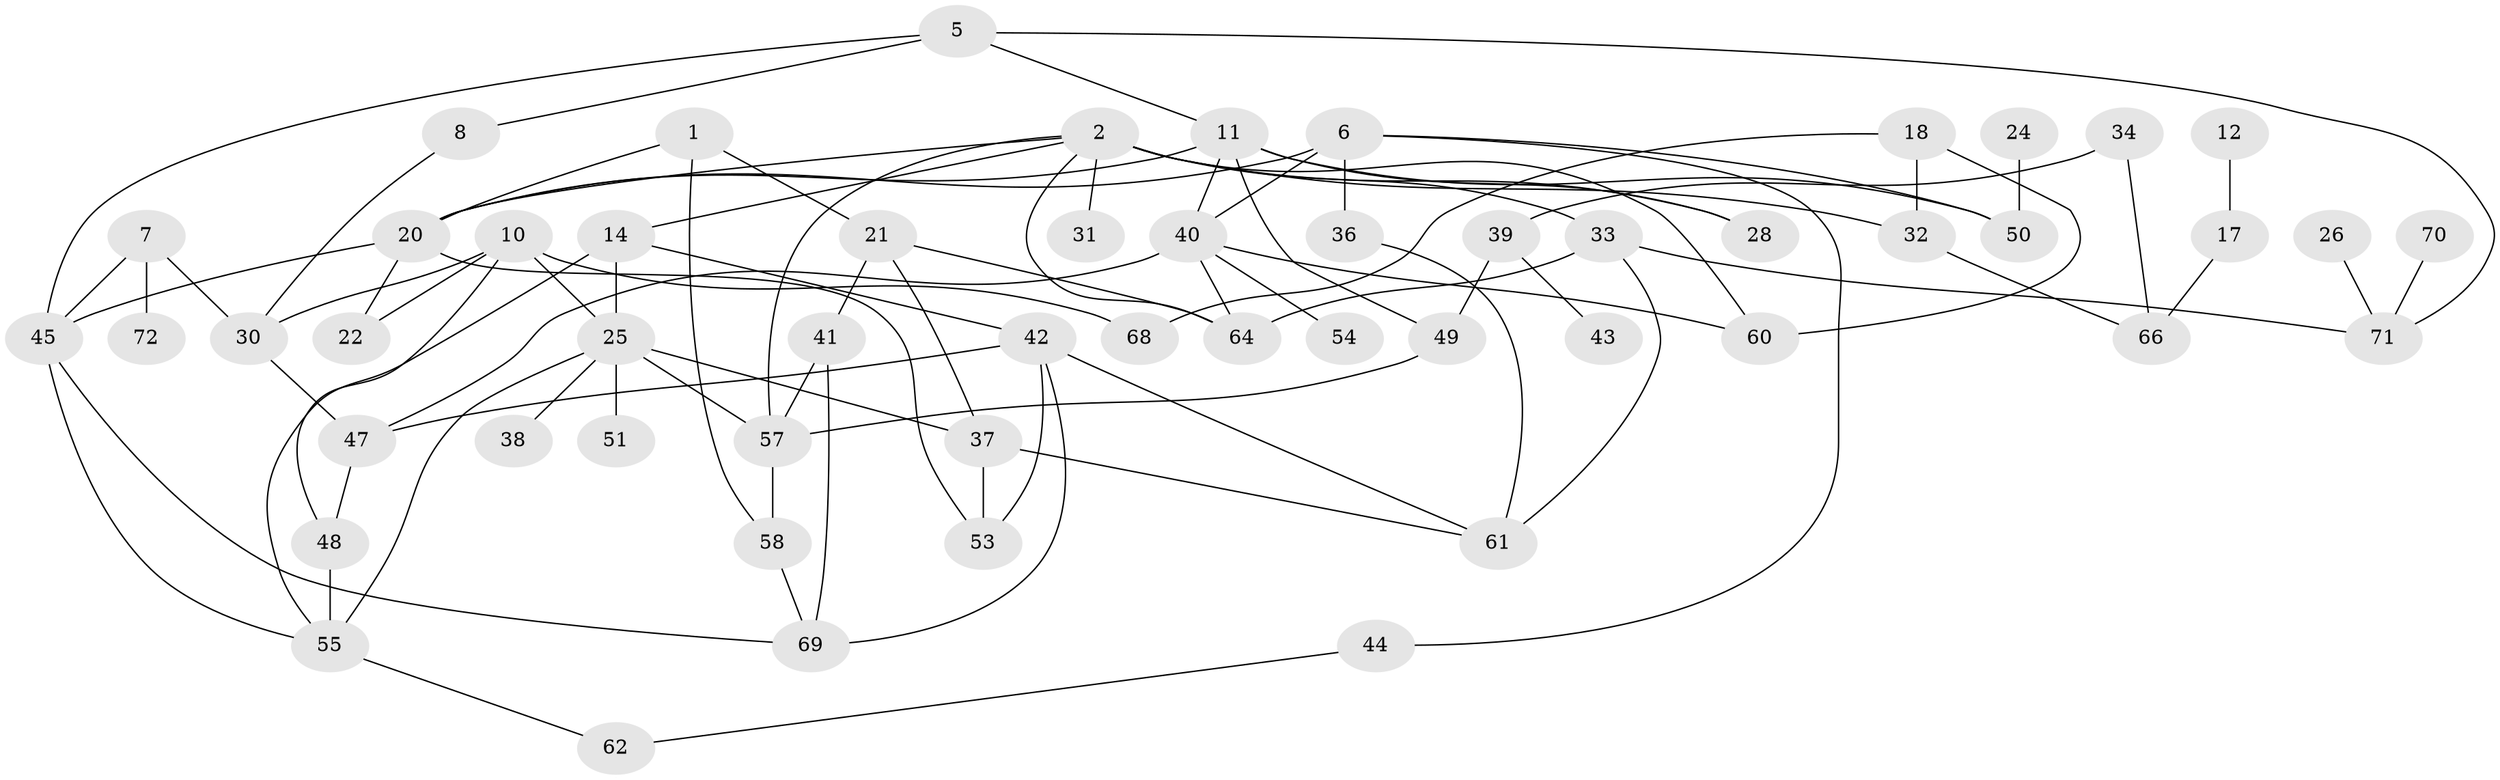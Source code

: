 // original degree distribution, {1: 0.20833333333333334, 2: 0.2708333333333333, 0: 0.1111111111111111, 3: 0.2152777777777778, 8: 0.006944444444444444, 4: 0.13194444444444445, 5: 0.04861111111111111, 6: 0.006944444444444444}
// Generated by graph-tools (version 1.1) at 2025/33/03/09/25 02:33:32]
// undirected, 54 vertices, 88 edges
graph export_dot {
graph [start="1"]
  node [color=gray90,style=filled];
  1;
  2;
  5;
  6;
  7;
  8;
  10;
  11;
  12;
  14;
  17;
  18;
  20;
  21;
  22;
  24;
  25;
  26;
  28;
  30;
  31;
  32;
  33;
  34;
  36;
  37;
  38;
  39;
  40;
  41;
  42;
  43;
  44;
  45;
  47;
  48;
  49;
  50;
  51;
  53;
  54;
  55;
  57;
  58;
  60;
  61;
  62;
  64;
  66;
  68;
  69;
  70;
  71;
  72;
  1 -- 20 [weight=1.0];
  1 -- 21 [weight=1.0];
  1 -- 58 [weight=1.0];
  2 -- 14 [weight=1.0];
  2 -- 20 [weight=1.0];
  2 -- 28 [weight=1.0];
  2 -- 31 [weight=2.0];
  2 -- 32 [weight=3.0];
  2 -- 33 [weight=1.0];
  2 -- 57 [weight=1.0];
  2 -- 60 [weight=1.0];
  2 -- 64 [weight=1.0];
  5 -- 8 [weight=1.0];
  5 -- 11 [weight=1.0];
  5 -- 45 [weight=1.0];
  5 -- 71 [weight=1.0];
  6 -- 20 [weight=1.0];
  6 -- 36 [weight=2.0];
  6 -- 40 [weight=1.0];
  6 -- 44 [weight=1.0];
  6 -- 50 [weight=1.0];
  7 -- 30 [weight=1.0];
  7 -- 45 [weight=1.0];
  7 -- 72 [weight=1.0];
  8 -- 30 [weight=1.0];
  10 -- 22 [weight=1.0];
  10 -- 25 [weight=1.0];
  10 -- 30 [weight=1.0];
  10 -- 48 [weight=1.0];
  10 -- 68 [weight=1.0];
  11 -- 20 [weight=1.0];
  11 -- 28 [weight=1.0];
  11 -- 40 [weight=1.0];
  11 -- 49 [weight=1.0];
  11 -- 50 [weight=1.0];
  12 -- 17 [weight=1.0];
  14 -- 25 [weight=1.0];
  14 -- 42 [weight=1.0];
  14 -- 55 [weight=1.0];
  17 -- 66 [weight=1.0];
  18 -- 32 [weight=1.0];
  18 -- 60 [weight=1.0];
  18 -- 68 [weight=1.0];
  20 -- 22 [weight=1.0];
  20 -- 45 [weight=1.0];
  20 -- 53 [weight=1.0];
  21 -- 37 [weight=1.0];
  21 -- 41 [weight=1.0];
  21 -- 64 [weight=1.0];
  24 -- 50 [weight=1.0];
  25 -- 37 [weight=2.0];
  25 -- 38 [weight=1.0];
  25 -- 51 [weight=1.0];
  25 -- 55 [weight=1.0];
  25 -- 57 [weight=1.0];
  26 -- 71 [weight=1.0];
  30 -- 47 [weight=1.0];
  32 -- 66 [weight=1.0];
  33 -- 61 [weight=1.0];
  33 -- 64 [weight=1.0];
  33 -- 71 [weight=1.0];
  34 -- 39 [weight=1.0];
  34 -- 66 [weight=1.0];
  36 -- 61 [weight=1.0];
  37 -- 53 [weight=1.0];
  37 -- 61 [weight=1.0];
  39 -- 43 [weight=1.0];
  39 -- 49 [weight=1.0];
  40 -- 47 [weight=1.0];
  40 -- 54 [weight=3.0];
  40 -- 60 [weight=1.0];
  40 -- 64 [weight=1.0];
  41 -- 57 [weight=3.0];
  41 -- 69 [weight=1.0];
  42 -- 47 [weight=1.0];
  42 -- 53 [weight=1.0];
  42 -- 61 [weight=1.0];
  42 -- 69 [weight=1.0];
  44 -- 62 [weight=1.0];
  45 -- 55 [weight=1.0];
  45 -- 69 [weight=1.0];
  47 -- 48 [weight=1.0];
  48 -- 55 [weight=1.0];
  49 -- 57 [weight=1.0];
  55 -- 62 [weight=1.0];
  57 -- 58 [weight=1.0];
  58 -- 69 [weight=1.0];
  70 -- 71 [weight=1.0];
}
